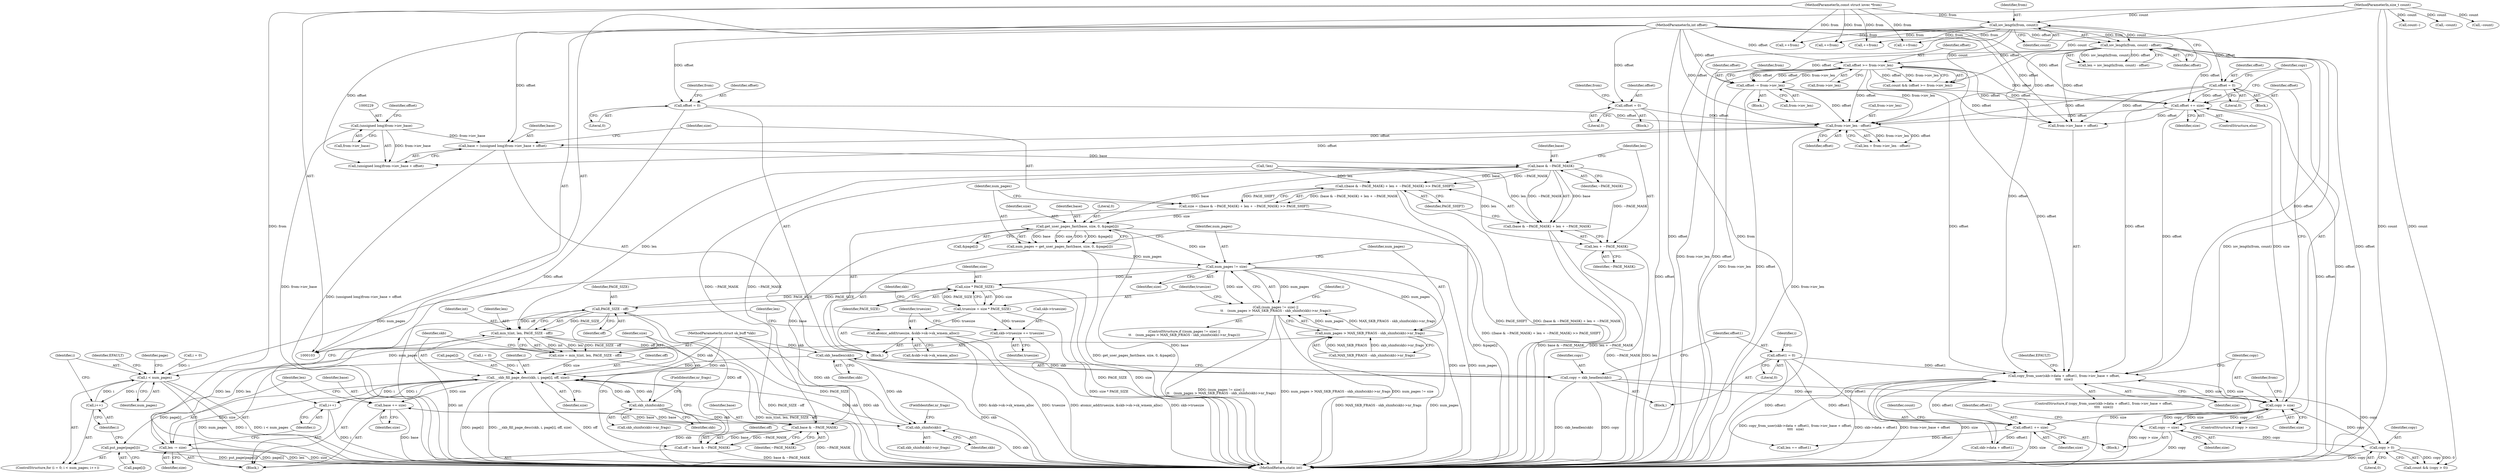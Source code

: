 digraph "1_linux_b92946e2919134ebe2a4083e4302236295ea2a73_0@integer" {
"1000225" [label="(Call,base = (unsigned long)from->iov_base + offset)"];
"1000228" [label="(Call,(unsigned long)from->iov_base)"];
"1000210" [label="(Call,from->iov_len - offset)"];
"1000134" [label="(Call,offset >= from->iov_len)"];
"1000140" [label="(Call,offset -= from->iov_len)"];
"1000112" [label="(Call,iov_length(from, count) - offset)"];
"1000113" [label="(Call,iov_length(from, count))"];
"1000105" [label="(MethodParameterIn,const struct iovec *from)"];
"1000107" [label="(MethodParameterIn,size_t count)"];
"1000106" [label="(MethodParameterIn,int offset)"];
"1000181" [label="(Call,offset = 0)"];
"1000185" [label="(Call,offset += size)"];
"1000173" [label="(Call,copy > size)"];
"1000188" [label="(Call,copy -= size)"];
"1000152" [label="(Call,copy > 0)"];
"1000118" [label="(Call,copy = skb_headlen(skb))"];
"1000120" [label="(Call,skb_headlen(skb))"];
"1000104" [label="(MethodParameterIn,struct sk_buff *skb)"];
"1000157" [label="(Call,copy_from_user(skb->data + offset1, from->iov_base + offset,\n\t\t\t\t   size))"];
"1000124" [label="(Call,offset1 = 0)"];
"1000191" [label="(Call,offset1 += size)"];
"1000352" [label="(Call,offset = 0)"];
"1000219" [label="(Call,offset = 0)"];
"1000238" [label="(Call,base & ~PAGE_MASK)"];
"1000236" [label="(Call,((base & ~PAGE_MASK) + len + ~PAGE_MASK) >> PAGE_SHIFT)"];
"1000234" [label="(Call,size = ((base & ~PAGE_MASK) + len + ~PAGE_MASK) >> PAGE_SHIFT)"];
"1000247" [label="(Call,get_user_pages_fast(base, size, 0, &page[i]))"];
"1000245" [label="(Call,num_pages = get_user_pages_fast(base, size, 0, &page[i]))"];
"1000257" [label="(Call,num_pages != size)"];
"1000256" [label="(Call,(num_pages != size) ||\n\t\t    (num_pages > MAX_SKB_FRAGS - skb_shinfo(skb)->nr_frags))"];
"1000260" [label="(Call,num_pages > MAX_SKB_FRAGS - skb_shinfo(skb)->nr_frags)"];
"1000273" [label="(Call,i < num_pages)"];
"1000276" [label="(Call,i++)"];
"1000287" [label="(Call,size * PAGE_SIZE)"];
"1000285" [label="(Call,truesize = size * PAGE_SIZE)"];
"1000300" [label="(Call,skb->truesize += truesize)"];
"1000305" [label="(Call,atomic_add(truesize, &skb->sk->sk_wmem_alloc))"];
"1000328" [label="(Call,PAGE_SIZE - off)"];
"1000325" [label="(Call,min_t(int, len, PAGE_SIZE - off))"];
"1000323" [label="(Call,size = min_t(int, len, PAGE_SIZE - off))"];
"1000331" [label="(Call,__skb_fill_page_desc(skb, i, page[i], off, size))"];
"1000278" [label="(Call,put_page(page[i]))"];
"1000341" [label="(Call,skb_shinfo(skb))"];
"1000265" [label="(Call,skb_shinfo(skb))"];
"1000344" [label="(Call,base += size)"];
"1000319" [label="(Call,base & ~PAGE_MASK)"];
"1000317" [label="(Call,off = base & ~PAGE_MASK)"];
"1000347" [label="(Call,len -= size)"];
"1000350" [label="(Call,i++)"];
"1000237" [label="(Call,(base & ~PAGE_MASK) + len + ~PAGE_MASK)"];
"1000241" [label="(Call,len + ~PAGE_MASK)"];
"1000230" [label="(Call,from->iov_base)"];
"1000318" [label="(Identifier,off)"];
"1000333" [label="(Identifier,i)"];
"1000349" [label="(Identifier,size)"];
"1000181" [label="(Call,offset = 0)"];
"1000139" [label="(Block,)"];
"1000177" [label="(Call,++from)"];
"1000115" [label="(Identifier,count)"];
"1000126" [label="(Literal,0)"];
"1000321" [label="(Identifier,~PAGE_MASK)"];
"1000113" [label="(Call,iov_length(from, count))"];
"1000104" [label="(MethodParameterIn,struct sk_buff *skb)"];
"1000324" [label="(Identifier,size)"];
"1000201" [label="(Call,count--)"];
"1000135" [label="(Identifier,offset)"];
"1000325" [label="(Call,min_t(int, len, PAGE_SIZE - off))"];
"1000328" [label="(Call,PAGE_SIZE - off)"];
"1000337" [label="(Identifier,off)"];
"1000264" [label="(Call,skb_shinfo(skb)->nr_frags)"];
"1000234" [label="(Call,size = ((base & ~PAGE_MASK) + len + ~PAGE_MASK) >> PAGE_SHIFT)"];
"1000348" [label="(Identifier,len)"];
"1000182" [label="(Identifier,offset)"];
"1000354" [label="(Literal,0)"];
"1000343" [label="(FieldIdentifier,nr_frags)"];
"1000262" [label="(Call,MAX_SKB_FRAGS - skb_shinfo(skb)->nr_frags)"];
"1000157" [label="(Call,copy_from_user(skb->data + offset1, from->iov_base + offset,\n\t\t\t\t   size))"];
"1000259" [label="(Identifier,size)"];
"1000344" [label="(Call,base += size)"];
"1000211" [label="(Call,from->iov_len)"];
"1000241" [label="(Call,len + ~PAGE_MASK)"];
"1000306" [label="(Identifier,truesize)"];
"1000248" [label="(Identifier,base)"];
"1000221" [label="(Literal,0)"];
"1000277" [label="(Identifier,i)"];
"1000219" [label="(Call,offset = 0)"];
"1000158" [label="(Call,skb->data + offset1)"];
"1000320" [label="(Identifier,base)"];
"1000132" [label="(Call,count && (offset >= from->iov_len))"];
"1000286" [label="(Identifier,truesize)"];
"1000125" [label="(Identifier,offset1)"];
"1000239" [label="(Identifier,base)"];
"1000183" [label="(Literal,0)"];
"1000238" [label="(Call,base & ~PAGE_MASK)"];
"1000184" [label="(ControlStructure,else)"];
"1000146" [label="(Identifier,from)"];
"1000352" [label="(Call,offset = 0)"];
"1000323" [label="(Call,size = min_t(int, len, PAGE_SIZE - off))"];
"1000178" [label="(Identifier,from)"];
"1000338" [label="(Identifier,size)"];
"1000226" [label="(Identifier,base)"];
"1000317" [label="(Call,off = base & ~PAGE_MASK)"];
"1000110" [label="(Call,len = iov_length(from, count) - offset)"];
"1000245" [label="(Call,num_pages = get_user_pages_fast(base, size, 0, &page[i]))"];
"1000243" [label="(Identifier,~PAGE_MASK)"];
"1000203" [label="(Block,)"];
"1000233" [label="(Identifier,offset)"];
"1000255" [label="(ControlStructure,if ((num_pages != size) ||\n\t\t    (num_pages > MAX_SKB_FRAGS - skb_shinfo(skb)->nr_frags)))"];
"1000187" [label="(Identifier,size)"];
"1000119" [label="(Identifier,copy)"];
"1000292" [label="(Identifier,skb)"];
"1000332" [label="(Identifier,skb)"];
"1000265" [label="(Call,skb_shinfo(skb))"];
"1000228" [label="(Call,(unsigned long)from->iov_base)"];
"1000225" [label="(Call,base = (unsigned long)from->iov_base + offset)"];
"1000269" [label="(ControlStructure,for (i = 0; i < num_pages; i++))"];
"1000190" [label="(Identifier,size)"];
"1000251" [label="(Call,&page[i])"];
"1000258" [label="(Identifier,num_pages)"];
"1000350" [label="(Call,i++)"];
"1000129" [label="(Identifier,i)"];
"1000356" [label="(Identifier,from)"];
"1000174" [label="(Identifier,copy)"];
"1000153" [label="(Identifier,copy)"];
"1000223" [label="(Identifier,from)"];
"1000235" [label="(Identifier,size)"];
"1000304" [label="(Identifier,truesize)"];
"1000240" [label="(Identifier,~PAGE_MASK)"];
"1000242" [label="(Identifier,len)"];
"1000168" [label="(Identifier,size)"];
"1000300" [label="(Call,skb->truesize += truesize)"];
"1000288" [label="(Identifier,size)"];
"1000107" [label="(MethodParameterIn,size_t count)"];
"1000188" [label="(Call,copy -= size)"];
"1000330" [label="(Identifier,off)"];
"1000106" [label="(MethodParameterIn,int offset)"];
"1000353" [label="(Identifier,offset)"];
"1000236" [label="(Call,((base & ~PAGE_MASK) + len + ~PAGE_MASK) >> PAGE_SHIFT)"];
"1000208" [label="(Call,len = from->iov_len - offset)"];
"1000185" [label="(Call,offset += size)"];
"1000275" [label="(Identifier,num_pages)"];
"1000218" [label="(Block,)"];
"1000345" [label="(Identifier,base)"];
"1000314" [label="(Identifier,len)"];
"1000287" [label="(Call,size * PAGE_SIZE)"];
"1000154" [label="(Literal,0)"];
"1000112" [label="(Call,iov_length(from, count) - offset)"];
"1000347" [label="(Call,len -= size)"];
"1000267" [label="(FieldIdentifier,nr_frags)"];
"1000193" [label="(Identifier,size)"];
"1000136" [label="(Call,from->iov_len)"];
"1000279" [label="(Call,page[i])"];
"1000118" [label="(Call,copy = skb_headlen(skb))"];
"1000155" [label="(Block,)"];
"1000145" [label="(Call,++from)"];
"1000342" [label="(Identifier,skb)"];
"1000319" [label="(Call,base & ~PAGE_MASK)"];
"1000120" [label="(Call,skb_headlen(skb))"];
"1000315" [label="(Block,)"];
"1000210" [label="(Call,from->iov_len - offset)"];
"1000261" [label="(Identifier,num_pages)"];
"1000359" [label="(MethodReturn,static int)"];
"1000276" [label="(Call,i++)"];
"1000355" [label="(Call,++from)"];
"1000152" [label="(Call,copy > 0)"];
"1000301" [label="(Call,skb->truesize)"];
"1000334" [label="(Call,page[i])"];
"1000220" [label="(Identifier,offset)"];
"1000273" [label="(Call,i < num_pages)"];
"1000341" [label="(Call,skb_shinfo(skb))"];
"1000147" [label="(Call,--count)"];
"1000195" [label="(Call,len == offset1)"];
"1000247" [label="(Call,get_user_pages_fast(base, size, 0, &page[i]))"];
"1000140" [label="(Call,offset -= from->iov_len)"];
"1000192" [label="(Identifier,offset1)"];
"1000124" [label="(Call,offset1 = 0)"];
"1000179" [label="(Call,--count)"];
"1000271" [label="(Identifier,i)"];
"1000222" [label="(Call,++from)"];
"1000134" [label="(Call,offset >= from->iov_len)"];
"1000216" [label="(Call,!len)"];
"1000128" [label="(Call,i = 0)"];
"1000278" [label="(Call,put_page(page[i]))"];
"1000331" [label="(Call,__skb_fill_page_desc(skb, i, page[i], off, size))"];
"1000175" [label="(Identifier,size)"];
"1000346" [label="(Identifier,size)"];
"1000250" [label="(Literal,0)"];
"1000280" [label="(Identifier,page)"];
"1000227" [label="(Call,(unsigned long)from->iov_base + offset)"];
"1000260" [label="(Call,num_pages > MAX_SKB_FRAGS - skb_shinfo(skb)->nr_frags)"];
"1000329" [label="(Identifier,PAGE_SIZE)"];
"1000186" [label="(Identifier,offset)"];
"1000116" [label="(Identifier,offset)"];
"1000305" [label="(Call,atomic_add(truesize, &skb->sk->sk_wmem_alloc))"];
"1000114" [label="(Identifier,from)"];
"1000256" [label="(Call,(num_pages != size) ||\n\t\t    (num_pages > MAX_SKB_FRAGS - skb_shinfo(skb)->nr_frags))"];
"1000171" [label="(Identifier,EFAULT)"];
"1000156" [label="(ControlStructure,if (copy_from_user(skb->data + offset1, from->iov_base + offset,\n\t\t\t\t   size)))"];
"1000237" [label="(Call,(base & ~PAGE_MASK) + len + ~PAGE_MASK)"];
"1000340" [label="(Call,skb_shinfo(skb)->nr_frags)"];
"1000121" [label="(Identifier,skb)"];
"1000270" [label="(Call,i = 0)"];
"1000173" [label="(Call,copy > size)"];
"1000172" [label="(ControlStructure,if (copy > size))"];
"1000246" [label="(Identifier,num_pages)"];
"1000141" [label="(Identifier,offset)"];
"1000163" [label="(Call,from->iov_base + offset)"];
"1000351" [label="(Identifier,i)"];
"1000244" [label="(Identifier,PAGE_SHIFT)"];
"1000257" [label="(Call,num_pages != size)"];
"1000326" [label="(Identifier,int)"];
"1000176" [label="(Block,)"];
"1000307" [label="(Call,&skb->sk->sk_wmem_alloc)"];
"1000105" [label="(MethodParameterIn,const struct iovec *from)"];
"1000284" [label="(Identifier,EFAULT)"];
"1000214" [label="(Identifier,offset)"];
"1000189" [label="(Identifier,copy)"];
"1000151" [label="(Identifier,count)"];
"1000266" [label="(Identifier,skb)"];
"1000142" [label="(Call,from->iov_len)"];
"1000249" [label="(Identifier,size)"];
"1000285" [label="(Call,truesize = size * PAGE_SIZE)"];
"1000327" [label="(Identifier,len)"];
"1000108" [label="(Block,)"];
"1000289" [label="(Identifier,PAGE_SIZE)"];
"1000150" [label="(Call,count && (copy > 0))"];
"1000274" [label="(Identifier,i)"];
"1000191" [label="(Call,offset1 += size)"];
"1000225" -> "1000203"  [label="AST: "];
"1000225" -> "1000227"  [label="CFG: "];
"1000226" -> "1000225"  [label="AST: "];
"1000227" -> "1000225"  [label="AST: "];
"1000235" -> "1000225"  [label="CFG: "];
"1000225" -> "1000359"  [label="DDG: (unsigned long)from->iov_base + offset"];
"1000228" -> "1000225"  [label="DDG: from->iov_base"];
"1000210" -> "1000225"  [label="DDG: offset"];
"1000106" -> "1000225"  [label="DDG: offset"];
"1000225" -> "1000238"  [label="DDG: base"];
"1000228" -> "1000227"  [label="AST: "];
"1000228" -> "1000230"  [label="CFG: "];
"1000229" -> "1000228"  [label="AST: "];
"1000230" -> "1000228"  [label="AST: "];
"1000233" -> "1000228"  [label="CFG: "];
"1000228" -> "1000359"  [label="DDG: from->iov_base"];
"1000228" -> "1000227"  [label="DDG: from->iov_base"];
"1000210" -> "1000208"  [label="AST: "];
"1000210" -> "1000214"  [label="CFG: "];
"1000211" -> "1000210"  [label="AST: "];
"1000214" -> "1000210"  [label="AST: "];
"1000208" -> "1000210"  [label="CFG: "];
"1000210" -> "1000359"  [label="DDG: from->iov_len"];
"1000210" -> "1000208"  [label="DDG: from->iov_len"];
"1000210" -> "1000208"  [label="DDG: offset"];
"1000134" -> "1000210"  [label="DDG: from->iov_len"];
"1000134" -> "1000210"  [label="DDG: offset"];
"1000181" -> "1000210"  [label="DDG: offset"];
"1000185" -> "1000210"  [label="DDG: offset"];
"1000140" -> "1000210"  [label="DDG: offset"];
"1000352" -> "1000210"  [label="DDG: offset"];
"1000219" -> "1000210"  [label="DDG: offset"];
"1000112" -> "1000210"  [label="DDG: offset"];
"1000106" -> "1000210"  [label="DDG: offset"];
"1000210" -> "1000227"  [label="DDG: offset"];
"1000134" -> "1000132"  [label="AST: "];
"1000134" -> "1000136"  [label="CFG: "];
"1000135" -> "1000134"  [label="AST: "];
"1000136" -> "1000134"  [label="AST: "];
"1000132" -> "1000134"  [label="CFG: "];
"1000134" -> "1000359"  [label="DDG: offset"];
"1000134" -> "1000359"  [label="DDG: from->iov_len"];
"1000134" -> "1000132"  [label="DDG: offset"];
"1000134" -> "1000132"  [label="DDG: from->iov_len"];
"1000140" -> "1000134"  [label="DDG: offset"];
"1000112" -> "1000134"  [label="DDG: offset"];
"1000106" -> "1000134"  [label="DDG: offset"];
"1000134" -> "1000140"  [label="DDG: from->iov_len"];
"1000134" -> "1000140"  [label="DDG: offset"];
"1000134" -> "1000157"  [label="DDG: offset"];
"1000134" -> "1000163"  [label="DDG: offset"];
"1000134" -> "1000185"  [label="DDG: offset"];
"1000140" -> "1000139"  [label="AST: "];
"1000140" -> "1000142"  [label="CFG: "];
"1000141" -> "1000140"  [label="AST: "];
"1000142" -> "1000140"  [label="AST: "];
"1000146" -> "1000140"  [label="CFG: "];
"1000140" -> "1000359"  [label="DDG: from->iov_len"];
"1000140" -> "1000359"  [label="DDG: offset"];
"1000112" -> "1000140"  [label="DDG: offset"];
"1000106" -> "1000140"  [label="DDG: offset"];
"1000140" -> "1000157"  [label="DDG: offset"];
"1000140" -> "1000163"  [label="DDG: offset"];
"1000140" -> "1000185"  [label="DDG: offset"];
"1000112" -> "1000110"  [label="AST: "];
"1000112" -> "1000116"  [label="CFG: "];
"1000113" -> "1000112"  [label="AST: "];
"1000116" -> "1000112"  [label="AST: "];
"1000110" -> "1000112"  [label="CFG: "];
"1000112" -> "1000359"  [label="DDG: iov_length(from, count)"];
"1000112" -> "1000359"  [label="DDG: offset"];
"1000112" -> "1000110"  [label="DDG: iov_length(from, count)"];
"1000112" -> "1000110"  [label="DDG: offset"];
"1000113" -> "1000112"  [label="DDG: from"];
"1000113" -> "1000112"  [label="DDG: count"];
"1000106" -> "1000112"  [label="DDG: offset"];
"1000112" -> "1000157"  [label="DDG: offset"];
"1000112" -> "1000163"  [label="DDG: offset"];
"1000112" -> "1000185"  [label="DDG: offset"];
"1000113" -> "1000115"  [label="CFG: "];
"1000114" -> "1000113"  [label="AST: "];
"1000115" -> "1000113"  [label="AST: "];
"1000116" -> "1000113"  [label="CFG: "];
"1000113" -> "1000359"  [label="DDG: from"];
"1000105" -> "1000113"  [label="DDG: from"];
"1000107" -> "1000113"  [label="DDG: count"];
"1000113" -> "1000132"  [label="DDG: count"];
"1000113" -> "1000145"  [label="DDG: from"];
"1000113" -> "1000177"  [label="DDG: from"];
"1000113" -> "1000222"  [label="DDG: from"];
"1000113" -> "1000355"  [label="DDG: from"];
"1000105" -> "1000103"  [label="AST: "];
"1000105" -> "1000359"  [label="DDG: from"];
"1000105" -> "1000145"  [label="DDG: from"];
"1000105" -> "1000177"  [label="DDG: from"];
"1000105" -> "1000222"  [label="DDG: from"];
"1000105" -> "1000355"  [label="DDG: from"];
"1000107" -> "1000103"  [label="AST: "];
"1000107" -> "1000359"  [label="DDG: count"];
"1000107" -> "1000132"  [label="DDG: count"];
"1000107" -> "1000147"  [label="DDG: count"];
"1000107" -> "1000150"  [label="DDG: count"];
"1000107" -> "1000179"  [label="DDG: count"];
"1000107" -> "1000201"  [label="DDG: count"];
"1000106" -> "1000103"  [label="AST: "];
"1000106" -> "1000359"  [label="DDG: offset"];
"1000106" -> "1000157"  [label="DDG: offset"];
"1000106" -> "1000163"  [label="DDG: offset"];
"1000106" -> "1000181"  [label="DDG: offset"];
"1000106" -> "1000185"  [label="DDG: offset"];
"1000106" -> "1000219"  [label="DDG: offset"];
"1000106" -> "1000227"  [label="DDG: offset"];
"1000106" -> "1000352"  [label="DDG: offset"];
"1000181" -> "1000176"  [label="AST: "];
"1000181" -> "1000183"  [label="CFG: "];
"1000182" -> "1000181"  [label="AST: "];
"1000183" -> "1000181"  [label="AST: "];
"1000189" -> "1000181"  [label="CFG: "];
"1000181" -> "1000359"  [label="DDG: offset"];
"1000181" -> "1000157"  [label="DDG: offset"];
"1000181" -> "1000163"  [label="DDG: offset"];
"1000181" -> "1000185"  [label="DDG: offset"];
"1000185" -> "1000184"  [label="AST: "];
"1000185" -> "1000187"  [label="CFG: "];
"1000186" -> "1000185"  [label="AST: "];
"1000187" -> "1000185"  [label="AST: "];
"1000189" -> "1000185"  [label="CFG: "];
"1000185" -> "1000359"  [label="DDG: offset"];
"1000185" -> "1000157"  [label="DDG: offset"];
"1000185" -> "1000163"  [label="DDG: offset"];
"1000173" -> "1000185"  [label="DDG: size"];
"1000173" -> "1000172"  [label="AST: "];
"1000173" -> "1000175"  [label="CFG: "];
"1000174" -> "1000173"  [label="AST: "];
"1000175" -> "1000173"  [label="AST: "];
"1000178" -> "1000173"  [label="CFG: "];
"1000186" -> "1000173"  [label="CFG: "];
"1000173" -> "1000359"  [label="DDG: copy > size"];
"1000173" -> "1000157"  [label="DDG: size"];
"1000188" -> "1000173"  [label="DDG: copy"];
"1000152" -> "1000173"  [label="DDG: copy"];
"1000118" -> "1000173"  [label="DDG: copy"];
"1000157" -> "1000173"  [label="DDG: size"];
"1000173" -> "1000188"  [label="DDG: size"];
"1000173" -> "1000188"  [label="DDG: copy"];
"1000173" -> "1000191"  [label="DDG: size"];
"1000188" -> "1000155"  [label="AST: "];
"1000188" -> "1000190"  [label="CFG: "];
"1000189" -> "1000188"  [label="AST: "];
"1000190" -> "1000188"  [label="AST: "];
"1000192" -> "1000188"  [label="CFG: "];
"1000188" -> "1000359"  [label="DDG: copy"];
"1000188" -> "1000152"  [label="DDG: copy"];
"1000152" -> "1000150"  [label="AST: "];
"1000152" -> "1000154"  [label="CFG: "];
"1000153" -> "1000152"  [label="AST: "];
"1000154" -> "1000152"  [label="AST: "];
"1000150" -> "1000152"  [label="CFG: "];
"1000152" -> "1000359"  [label="DDG: copy"];
"1000152" -> "1000150"  [label="DDG: copy"];
"1000152" -> "1000150"  [label="DDG: 0"];
"1000118" -> "1000152"  [label="DDG: copy"];
"1000118" -> "1000108"  [label="AST: "];
"1000118" -> "1000120"  [label="CFG: "];
"1000119" -> "1000118"  [label="AST: "];
"1000120" -> "1000118"  [label="AST: "];
"1000125" -> "1000118"  [label="CFG: "];
"1000118" -> "1000359"  [label="DDG: skb_headlen(skb)"];
"1000118" -> "1000359"  [label="DDG: copy"];
"1000120" -> "1000118"  [label="DDG: skb"];
"1000120" -> "1000121"  [label="CFG: "];
"1000121" -> "1000120"  [label="AST: "];
"1000120" -> "1000359"  [label="DDG: skb"];
"1000104" -> "1000120"  [label="DDG: skb"];
"1000120" -> "1000265"  [label="DDG: skb"];
"1000120" -> "1000331"  [label="DDG: skb"];
"1000104" -> "1000103"  [label="AST: "];
"1000104" -> "1000359"  [label="DDG: skb"];
"1000104" -> "1000265"  [label="DDG: skb"];
"1000104" -> "1000331"  [label="DDG: skb"];
"1000104" -> "1000341"  [label="DDG: skb"];
"1000157" -> "1000156"  [label="AST: "];
"1000157" -> "1000168"  [label="CFG: "];
"1000158" -> "1000157"  [label="AST: "];
"1000163" -> "1000157"  [label="AST: "];
"1000168" -> "1000157"  [label="AST: "];
"1000171" -> "1000157"  [label="CFG: "];
"1000174" -> "1000157"  [label="CFG: "];
"1000157" -> "1000359"  [label="DDG: size"];
"1000157" -> "1000359"  [label="DDG: copy_from_user(skb->data + offset1, from->iov_base + offset,\n\t\t\t\t   size)"];
"1000157" -> "1000359"  [label="DDG: skb->data + offset1"];
"1000157" -> "1000359"  [label="DDG: from->iov_base + offset"];
"1000124" -> "1000157"  [label="DDG: offset1"];
"1000191" -> "1000157"  [label="DDG: offset1"];
"1000124" -> "1000108"  [label="AST: "];
"1000124" -> "1000126"  [label="CFG: "];
"1000125" -> "1000124"  [label="AST: "];
"1000126" -> "1000124"  [label="AST: "];
"1000129" -> "1000124"  [label="CFG: "];
"1000124" -> "1000158"  [label="DDG: offset1"];
"1000124" -> "1000191"  [label="DDG: offset1"];
"1000124" -> "1000195"  [label="DDG: offset1"];
"1000191" -> "1000155"  [label="AST: "];
"1000191" -> "1000193"  [label="CFG: "];
"1000192" -> "1000191"  [label="AST: "];
"1000193" -> "1000191"  [label="AST: "];
"1000151" -> "1000191"  [label="CFG: "];
"1000191" -> "1000359"  [label="DDG: size"];
"1000191" -> "1000158"  [label="DDG: offset1"];
"1000191" -> "1000195"  [label="DDG: offset1"];
"1000352" -> "1000203"  [label="AST: "];
"1000352" -> "1000354"  [label="CFG: "];
"1000353" -> "1000352"  [label="AST: "];
"1000354" -> "1000352"  [label="AST: "];
"1000356" -> "1000352"  [label="CFG: "];
"1000352" -> "1000359"  [label="DDG: offset"];
"1000219" -> "1000218"  [label="AST: "];
"1000219" -> "1000221"  [label="CFG: "];
"1000220" -> "1000219"  [label="AST: "];
"1000221" -> "1000219"  [label="AST: "];
"1000223" -> "1000219"  [label="CFG: "];
"1000219" -> "1000359"  [label="DDG: offset"];
"1000238" -> "1000237"  [label="AST: "];
"1000238" -> "1000240"  [label="CFG: "];
"1000239" -> "1000238"  [label="AST: "];
"1000240" -> "1000238"  [label="AST: "];
"1000242" -> "1000238"  [label="CFG: "];
"1000238" -> "1000236"  [label="DDG: base"];
"1000238" -> "1000236"  [label="DDG: ~PAGE_MASK"];
"1000238" -> "1000237"  [label="DDG: base"];
"1000238" -> "1000237"  [label="DDG: ~PAGE_MASK"];
"1000319" -> "1000238"  [label="DDG: ~PAGE_MASK"];
"1000238" -> "1000241"  [label="DDG: ~PAGE_MASK"];
"1000238" -> "1000247"  [label="DDG: base"];
"1000238" -> "1000319"  [label="DDG: ~PAGE_MASK"];
"1000236" -> "1000234"  [label="AST: "];
"1000236" -> "1000244"  [label="CFG: "];
"1000237" -> "1000236"  [label="AST: "];
"1000244" -> "1000236"  [label="AST: "];
"1000234" -> "1000236"  [label="CFG: "];
"1000236" -> "1000359"  [label="DDG: (base & ~PAGE_MASK) + len + ~PAGE_MASK"];
"1000236" -> "1000359"  [label="DDG: PAGE_SHIFT"];
"1000236" -> "1000234"  [label="DDG: (base & ~PAGE_MASK) + len + ~PAGE_MASK"];
"1000236" -> "1000234"  [label="DDG: PAGE_SHIFT"];
"1000216" -> "1000236"  [label="DDG: len"];
"1000234" -> "1000203"  [label="AST: "];
"1000235" -> "1000234"  [label="AST: "];
"1000246" -> "1000234"  [label="CFG: "];
"1000234" -> "1000359"  [label="DDG: ((base & ~PAGE_MASK) + len + ~PAGE_MASK) >> PAGE_SHIFT"];
"1000234" -> "1000247"  [label="DDG: size"];
"1000247" -> "1000245"  [label="AST: "];
"1000247" -> "1000251"  [label="CFG: "];
"1000248" -> "1000247"  [label="AST: "];
"1000249" -> "1000247"  [label="AST: "];
"1000250" -> "1000247"  [label="AST: "];
"1000251" -> "1000247"  [label="AST: "];
"1000245" -> "1000247"  [label="CFG: "];
"1000247" -> "1000359"  [label="DDG: base"];
"1000247" -> "1000359"  [label="DDG: &page[i]"];
"1000247" -> "1000245"  [label="DDG: base"];
"1000247" -> "1000245"  [label="DDG: size"];
"1000247" -> "1000245"  [label="DDG: 0"];
"1000247" -> "1000245"  [label="DDG: &page[i]"];
"1000247" -> "1000257"  [label="DDG: size"];
"1000247" -> "1000319"  [label="DDG: base"];
"1000245" -> "1000203"  [label="AST: "];
"1000246" -> "1000245"  [label="AST: "];
"1000258" -> "1000245"  [label="CFG: "];
"1000245" -> "1000359"  [label="DDG: get_user_pages_fast(base, size, 0, &page[i])"];
"1000245" -> "1000257"  [label="DDG: num_pages"];
"1000257" -> "1000256"  [label="AST: "];
"1000257" -> "1000259"  [label="CFG: "];
"1000258" -> "1000257"  [label="AST: "];
"1000259" -> "1000257"  [label="AST: "];
"1000261" -> "1000257"  [label="CFG: "];
"1000256" -> "1000257"  [label="CFG: "];
"1000257" -> "1000359"  [label="DDG: size"];
"1000257" -> "1000359"  [label="DDG: num_pages"];
"1000257" -> "1000256"  [label="DDG: num_pages"];
"1000257" -> "1000256"  [label="DDG: size"];
"1000257" -> "1000260"  [label="DDG: num_pages"];
"1000257" -> "1000273"  [label="DDG: num_pages"];
"1000257" -> "1000287"  [label="DDG: size"];
"1000256" -> "1000255"  [label="AST: "];
"1000256" -> "1000260"  [label="CFG: "];
"1000260" -> "1000256"  [label="AST: "];
"1000271" -> "1000256"  [label="CFG: "];
"1000286" -> "1000256"  [label="CFG: "];
"1000256" -> "1000359"  [label="DDG: num_pages > MAX_SKB_FRAGS - skb_shinfo(skb)->nr_frags"];
"1000256" -> "1000359"  [label="DDG: num_pages != size"];
"1000256" -> "1000359"  [label="DDG: (num_pages != size) ||\n\t\t    (num_pages > MAX_SKB_FRAGS - skb_shinfo(skb)->nr_frags)"];
"1000260" -> "1000256"  [label="DDG: num_pages"];
"1000260" -> "1000256"  [label="DDG: MAX_SKB_FRAGS - skb_shinfo(skb)->nr_frags"];
"1000260" -> "1000262"  [label="CFG: "];
"1000261" -> "1000260"  [label="AST: "];
"1000262" -> "1000260"  [label="AST: "];
"1000260" -> "1000359"  [label="DDG: MAX_SKB_FRAGS - skb_shinfo(skb)->nr_frags"];
"1000260" -> "1000359"  [label="DDG: num_pages"];
"1000262" -> "1000260"  [label="DDG: MAX_SKB_FRAGS"];
"1000262" -> "1000260"  [label="DDG: skb_shinfo(skb)->nr_frags"];
"1000260" -> "1000273"  [label="DDG: num_pages"];
"1000273" -> "1000269"  [label="AST: "];
"1000273" -> "1000275"  [label="CFG: "];
"1000274" -> "1000273"  [label="AST: "];
"1000275" -> "1000273"  [label="AST: "];
"1000280" -> "1000273"  [label="CFG: "];
"1000284" -> "1000273"  [label="CFG: "];
"1000273" -> "1000359"  [label="DDG: num_pages"];
"1000273" -> "1000359"  [label="DDG: i"];
"1000273" -> "1000359"  [label="DDG: i < num_pages"];
"1000276" -> "1000273"  [label="DDG: i"];
"1000270" -> "1000273"  [label="DDG: i"];
"1000273" -> "1000276"  [label="DDG: i"];
"1000276" -> "1000269"  [label="AST: "];
"1000276" -> "1000277"  [label="CFG: "];
"1000277" -> "1000276"  [label="AST: "];
"1000274" -> "1000276"  [label="CFG: "];
"1000287" -> "1000285"  [label="AST: "];
"1000287" -> "1000289"  [label="CFG: "];
"1000288" -> "1000287"  [label="AST: "];
"1000289" -> "1000287"  [label="AST: "];
"1000285" -> "1000287"  [label="CFG: "];
"1000287" -> "1000359"  [label="DDG: PAGE_SIZE"];
"1000287" -> "1000359"  [label="DDG: size"];
"1000287" -> "1000285"  [label="DDG: size"];
"1000287" -> "1000285"  [label="DDG: PAGE_SIZE"];
"1000328" -> "1000287"  [label="DDG: PAGE_SIZE"];
"1000287" -> "1000328"  [label="DDG: PAGE_SIZE"];
"1000285" -> "1000203"  [label="AST: "];
"1000286" -> "1000285"  [label="AST: "];
"1000292" -> "1000285"  [label="CFG: "];
"1000285" -> "1000359"  [label="DDG: size * PAGE_SIZE"];
"1000285" -> "1000300"  [label="DDG: truesize"];
"1000285" -> "1000305"  [label="DDG: truesize"];
"1000300" -> "1000203"  [label="AST: "];
"1000300" -> "1000304"  [label="CFG: "];
"1000301" -> "1000300"  [label="AST: "];
"1000304" -> "1000300"  [label="AST: "];
"1000306" -> "1000300"  [label="CFG: "];
"1000300" -> "1000359"  [label="DDG: skb->truesize"];
"1000305" -> "1000203"  [label="AST: "];
"1000305" -> "1000307"  [label="CFG: "];
"1000306" -> "1000305"  [label="AST: "];
"1000307" -> "1000305"  [label="AST: "];
"1000314" -> "1000305"  [label="CFG: "];
"1000305" -> "1000359"  [label="DDG: atomic_add(truesize, &skb->sk->sk_wmem_alloc)"];
"1000305" -> "1000359"  [label="DDG: &skb->sk->sk_wmem_alloc"];
"1000305" -> "1000359"  [label="DDG: truesize"];
"1000328" -> "1000325"  [label="AST: "];
"1000328" -> "1000330"  [label="CFG: "];
"1000329" -> "1000328"  [label="AST: "];
"1000330" -> "1000328"  [label="AST: "];
"1000325" -> "1000328"  [label="CFG: "];
"1000328" -> "1000359"  [label="DDG: PAGE_SIZE"];
"1000328" -> "1000325"  [label="DDG: PAGE_SIZE"];
"1000328" -> "1000325"  [label="DDG: off"];
"1000317" -> "1000328"  [label="DDG: off"];
"1000328" -> "1000331"  [label="DDG: off"];
"1000325" -> "1000323"  [label="AST: "];
"1000326" -> "1000325"  [label="AST: "];
"1000327" -> "1000325"  [label="AST: "];
"1000323" -> "1000325"  [label="CFG: "];
"1000325" -> "1000359"  [label="DDG: int"];
"1000325" -> "1000359"  [label="DDG: PAGE_SIZE - off"];
"1000325" -> "1000323"  [label="DDG: int"];
"1000325" -> "1000323"  [label="DDG: len"];
"1000325" -> "1000323"  [label="DDG: PAGE_SIZE - off"];
"1000347" -> "1000325"  [label="DDG: len"];
"1000216" -> "1000325"  [label="DDG: len"];
"1000325" -> "1000347"  [label="DDG: len"];
"1000323" -> "1000315"  [label="AST: "];
"1000324" -> "1000323"  [label="AST: "];
"1000332" -> "1000323"  [label="CFG: "];
"1000323" -> "1000359"  [label="DDG: min_t(int, len, PAGE_SIZE - off)"];
"1000323" -> "1000331"  [label="DDG: size"];
"1000331" -> "1000315"  [label="AST: "];
"1000331" -> "1000338"  [label="CFG: "];
"1000332" -> "1000331"  [label="AST: "];
"1000333" -> "1000331"  [label="AST: "];
"1000334" -> "1000331"  [label="AST: "];
"1000337" -> "1000331"  [label="AST: "];
"1000338" -> "1000331"  [label="AST: "];
"1000342" -> "1000331"  [label="CFG: "];
"1000331" -> "1000359"  [label="DDG: page[i]"];
"1000331" -> "1000359"  [label="DDG: __skb_fill_page_desc(skb, i, page[i], off, size)"];
"1000331" -> "1000359"  [label="DDG: off"];
"1000331" -> "1000278"  [label="DDG: page[i]"];
"1000265" -> "1000331"  [label="DDG: skb"];
"1000341" -> "1000331"  [label="DDG: skb"];
"1000350" -> "1000331"  [label="DDG: i"];
"1000128" -> "1000331"  [label="DDG: i"];
"1000331" -> "1000341"  [label="DDG: skb"];
"1000331" -> "1000344"  [label="DDG: size"];
"1000331" -> "1000347"  [label="DDG: size"];
"1000331" -> "1000350"  [label="DDG: i"];
"1000278" -> "1000269"  [label="AST: "];
"1000278" -> "1000279"  [label="CFG: "];
"1000279" -> "1000278"  [label="AST: "];
"1000277" -> "1000278"  [label="CFG: "];
"1000278" -> "1000359"  [label="DDG: put_page(page[i])"];
"1000278" -> "1000359"  [label="DDG: page[i]"];
"1000341" -> "1000340"  [label="AST: "];
"1000341" -> "1000342"  [label="CFG: "];
"1000342" -> "1000341"  [label="AST: "];
"1000343" -> "1000341"  [label="CFG: "];
"1000341" -> "1000359"  [label="DDG: skb"];
"1000341" -> "1000265"  [label="DDG: skb"];
"1000265" -> "1000264"  [label="AST: "];
"1000265" -> "1000266"  [label="CFG: "];
"1000266" -> "1000265"  [label="AST: "];
"1000267" -> "1000265"  [label="CFG: "];
"1000265" -> "1000359"  [label="DDG: skb"];
"1000344" -> "1000315"  [label="AST: "];
"1000344" -> "1000346"  [label="CFG: "];
"1000345" -> "1000344"  [label="AST: "];
"1000346" -> "1000344"  [label="AST: "];
"1000348" -> "1000344"  [label="CFG: "];
"1000344" -> "1000359"  [label="DDG: base"];
"1000344" -> "1000319"  [label="DDG: base"];
"1000319" -> "1000344"  [label="DDG: base"];
"1000319" -> "1000317"  [label="AST: "];
"1000319" -> "1000321"  [label="CFG: "];
"1000320" -> "1000319"  [label="AST: "];
"1000321" -> "1000319"  [label="AST: "];
"1000317" -> "1000319"  [label="CFG: "];
"1000319" -> "1000359"  [label="DDG: ~PAGE_MASK"];
"1000319" -> "1000317"  [label="DDG: base"];
"1000319" -> "1000317"  [label="DDG: ~PAGE_MASK"];
"1000317" -> "1000315"  [label="AST: "];
"1000318" -> "1000317"  [label="AST: "];
"1000324" -> "1000317"  [label="CFG: "];
"1000317" -> "1000359"  [label="DDG: base & ~PAGE_MASK"];
"1000347" -> "1000315"  [label="AST: "];
"1000347" -> "1000349"  [label="CFG: "];
"1000348" -> "1000347"  [label="AST: "];
"1000349" -> "1000347"  [label="AST: "];
"1000351" -> "1000347"  [label="CFG: "];
"1000347" -> "1000359"  [label="DDG: size"];
"1000347" -> "1000359"  [label="DDG: len"];
"1000350" -> "1000315"  [label="AST: "];
"1000350" -> "1000351"  [label="CFG: "];
"1000351" -> "1000350"  [label="AST: "];
"1000314" -> "1000350"  [label="CFG: "];
"1000350" -> "1000359"  [label="DDG: i"];
"1000237" -> "1000241"  [label="CFG: "];
"1000241" -> "1000237"  [label="AST: "];
"1000244" -> "1000237"  [label="CFG: "];
"1000237" -> "1000359"  [label="DDG: base & ~PAGE_MASK"];
"1000237" -> "1000359"  [label="DDG: len + ~PAGE_MASK"];
"1000216" -> "1000237"  [label="DDG: len"];
"1000241" -> "1000243"  [label="CFG: "];
"1000242" -> "1000241"  [label="AST: "];
"1000243" -> "1000241"  [label="AST: "];
"1000241" -> "1000359"  [label="DDG: len"];
"1000241" -> "1000359"  [label="DDG: ~PAGE_MASK"];
"1000216" -> "1000241"  [label="DDG: len"];
}
